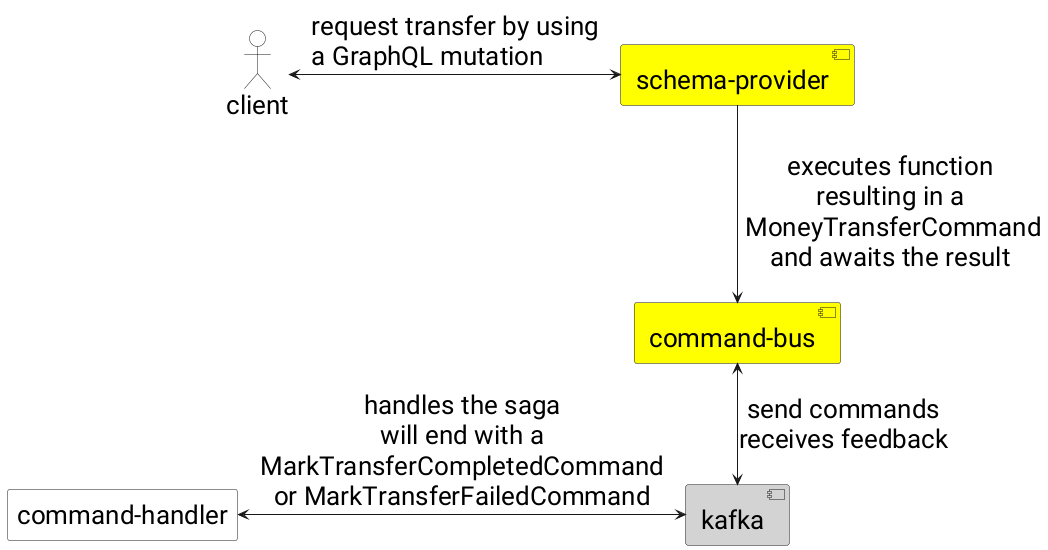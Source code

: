 @startuml
skinparam shadowing false
skinparam defaultFontName Roboto
skinparam defaultFontSize 26

component "command-bus" as cb #Yellow
component kafka as kc #LightGrey
actor client as cl #White
component "schema-provider" as sp #Yellow
rectangle "command-handler" as ch #White

cl <-right-> sp :request transfer by using\la GraphQL mutation
sp --> cb :executes function\nresulting in a\n MoneyTransferCommand\nand awaits the result
cb <--> kc: send commands\nreceives feedback
ch <-right-> kc :handles the saga\nwill end with a\nMarkTransferCompletedCommand\nor MarkTransferFailedCommand

@enduml
